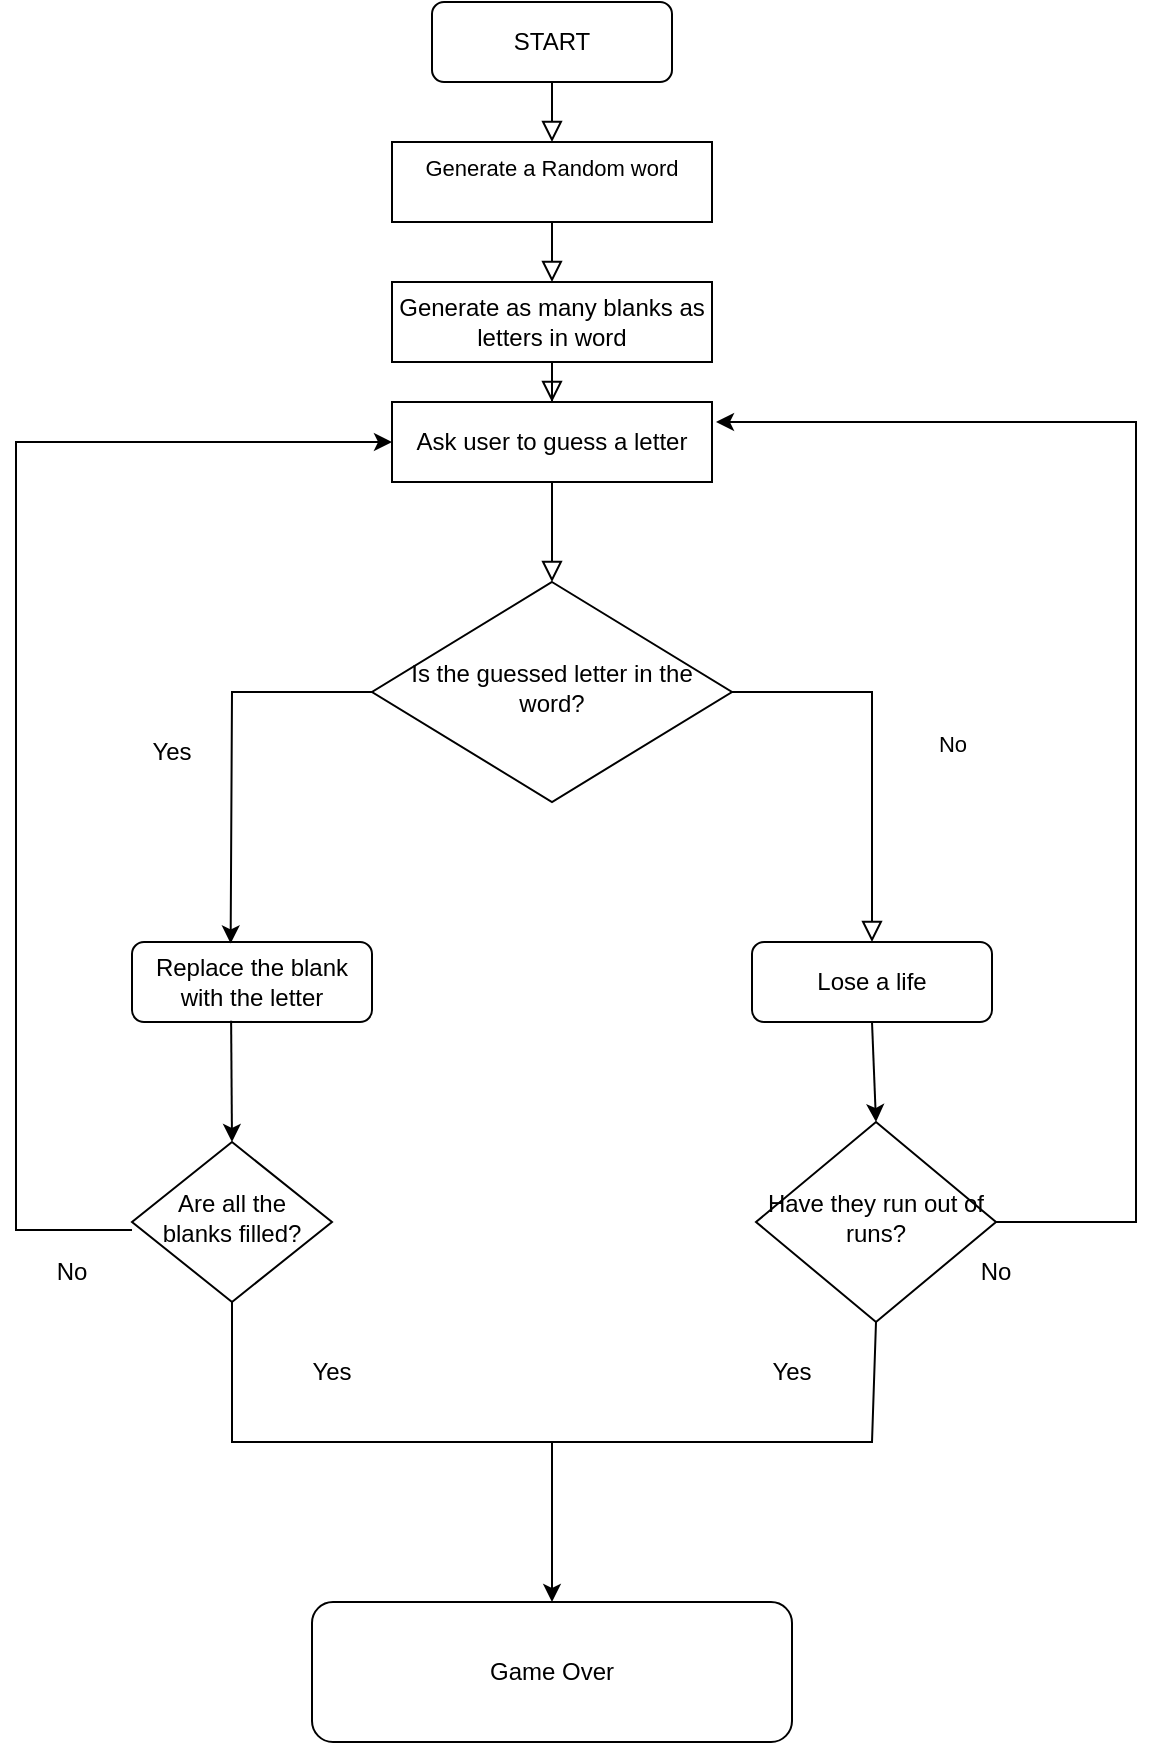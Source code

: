 <mxfile version="23.1.5" type="github">
  <diagram id="C5RBs43oDa-KdzZeNtuy" name="Page-1">
    <mxGraphModel dx="1542" dy="875" grid="1" gridSize="10" guides="1" tooltips="1" connect="1" arrows="1" fold="1" page="1" pageScale="1" pageWidth="827" pageHeight="1169" math="0" shadow="0">
      <root>
        <mxCell id="WIyWlLk6GJQsqaUBKTNV-0" />
        <mxCell id="WIyWlLk6GJQsqaUBKTNV-1" parent="WIyWlLk6GJQsqaUBKTNV-0" />
        <mxCell id="WIyWlLk6GJQsqaUBKTNV-2" value="" style="rounded=0;html=1;jettySize=auto;orthogonalLoop=1;fontSize=11;endArrow=block;endFill=0;endSize=8;strokeWidth=1;shadow=0;labelBackgroundColor=none;edgeStyle=orthogonalEdgeStyle;" parent="WIyWlLk6GJQsqaUBKTNV-1" source="B5O7fXe-rsYfKUCK5HBU-0" target="WIyWlLk6GJQsqaUBKTNV-6" edge="1">
          <mxGeometry relative="1" as="geometry" />
        </mxCell>
        <mxCell id="WIyWlLk6GJQsqaUBKTNV-3" value="START" style="rounded=1;whiteSpace=wrap;html=1;fontSize=12;glass=0;strokeWidth=1;shadow=0;" parent="WIyWlLk6GJQsqaUBKTNV-1" vertex="1">
          <mxGeometry x="328" y="80" width="120" height="40" as="geometry" />
        </mxCell>
        <mxCell id="WIyWlLk6GJQsqaUBKTNV-5" value="No" style="edgeStyle=orthogonalEdgeStyle;rounded=0;html=1;jettySize=auto;orthogonalLoop=1;fontSize=11;endArrow=block;endFill=0;endSize=8;strokeWidth=1;shadow=0;labelBackgroundColor=none;" parent="WIyWlLk6GJQsqaUBKTNV-1" source="WIyWlLk6GJQsqaUBKTNV-6" target="WIyWlLk6GJQsqaUBKTNV-7" edge="1">
          <mxGeometry x="-0.023" y="40" relative="1" as="geometry">
            <mxPoint as="offset" />
          </mxGeometry>
        </mxCell>
        <mxCell id="WIyWlLk6GJQsqaUBKTNV-6" value="Is the guessed letter in the word?" style="rhombus;whiteSpace=wrap;html=1;shadow=0;fontFamily=Helvetica;fontSize=12;align=center;strokeWidth=1;spacing=6;spacingTop=-4;" parent="WIyWlLk6GJQsqaUBKTNV-1" vertex="1">
          <mxGeometry x="298" y="370" width="180" height="110" as="geometry" />
        </mxCell>
        <mxCell id="WIyWlLk6GJQsqaUBKTNV-7" value="Lose a life" style="rounded=1;whiteSpace=wrap;html=1;fontSize=12;glass=0;strokeWidth=1;shadow=0;" parent="WIyWlLk6GJQsqaUBKTNV-1" vertex="1">
          <mxGeometry x="488" y="550" width="120" height="40" as="geometry" />
        </mxCell>
        <mxCell id="WIyWlLk6GJQsqaUBKTNV-10" value="Are all the blanks filled?" style="rhombus;whiteSpace=wrap;html=1;shadow=0;fontFamily=Helvetica;fontSize=12;align=center;strokeWidth=1;spacing=6;spacingTop=-4;" parent="WIyWlLk6GJQsqaUBKTNV-1" vertex="1">
          <mxGeometry x="178" y="650" width="100" height="80" as="geometry" />
        </mxCell>
        <mxCell id="WIyWlLk6GJQsqaUBKTNV-11" value="Game Over" style="rounded=1;whiteSpace=wrap;html=1;fontSize=12;glass=0;strokeWidth=1;shadow=0;" parent="WIyWlLk6GJQsqaUBKTNV-1" vertex="1">
          <mxGeometry x="268" y="880" width="240" height="70" as="geometry" />
        </mxCell>
        <mxCell id="WIyWlLk6GJQsqaUBKTNV-12" value="Replace the blank with the letter" style="rounded=1;whiteSpace=wrap;html=1;fontSize=12;glass=0;strokeWidth=1;shadow=0;" parent="WIyWlLk6GJQsqaUBKTNV-1" vertex="1">
          <mxGeometry x="178" y="550" width="120" height="40" as="geometry" />
        </mxCell>
        <mxCell id="B5O7fXe-rsYfKUCK5HBU-1" value="" style="rounded=0;html=1;jettySize=auto;orthogonalLoop=1;fontSize=11;endArrow=block;endFill=0;endSize=8;strokeWidth=1;shadow=0;labelBackgroundColor=none;edgeStyle=orthogonalEdgeStyle;" edge="1" parent="WIyWlLk6GJQsqaUBKTNV-1" source="B5O7fXe-rsYfKUCK5HBU-4" target="B5O7fXe-rsYfKUCK5HBU-0">
          <mxGeometry relative="1" as="geometry">
            <mxPoint x="368" y="120" as="sourcePoint" />
            <mxPoint x="368" y="210" as="targetPoint" />
          </mxGeometry>
        </mxCell>
        <mxCell id="B5O7fXe-rsYfKUCK5HBU-0" value="Ask user to guess a letter" style="rounded=0;whiteSpace=wrap;html=1;" vertex="1" parent="WIyWlLk6GJQsqaUBKTNV-1">
          <mxGeometry x="308" y="280" width="160" height="40" as="geometry" />
        </mxCell>
        <mxCell id="B5O7fXe-rsYfKUCK5HBU-5" value="" style="rounded=0;html=1;jettySize=auto;orthogonalLoop=1;fontSize=11;endArrow=block;endFill=0;endSize=8;strokeWidth=1;shadow=0;labelBackgroundColor=none;edgeStyle=orthogonalEdgeStyle;" edge="1" parent="WIyWlLk6GJQsqaUBKTNV-1" source="B5O7fXe-rsYfKUCK5HBU-3" target="B5O7fXe-rsYfKUCK5HBU-4">
          <mxGeometry relative="1" as="geometry">
            <mxPoint x="368" y="120" as="sourcePoint" />
            <mxPoint x="368" y="280" as="targetPoint" />
          </mxGeometry>
        </mxCell>
        <mxCell id="B5O7fXe-rsYfKUCK5HBU-4" value="Generate as many blanks as letters in word" style="rounded=0;whiteSpace=wrap;html=1;" vertex="1" parent="WIyWlLk6GJQsqaUBKTNV-1">
          <mxGeometry x="308" y="220" width="160" height="40" as="geometry" />
        </mxCell>
        <mxCell id="B5O7fXe-rsYfKUCK5HBU-11" value="" style="endArrow=classic;html=1;rounded=0;exitX=0;exitY=0.5;exitDx=0;exitDy=0;entryX=0.411;entryY=0.018;entryDx=0;entryDy=0;entryPerimeter=0;" edge="1" parent="WIyWlLk6GJQsqaUBKTNV-1" source="WIyWlLk6GJQsqaUBKTNV-6" target="WIyWlLk6GJQsqaUBKTNV-12">
          <mxGeometry width="50" height="50" relative="1" as="geometry">
            <mxPoint x="508" y="440" as="sourcePoint" />
            <mxPoint x="558" y="390" as="targetPoint" />
            <Array as="points">
              <mxPoint x="228" y="425" />
            </Array>
          </mxGeometry>
        </mxCell>
        <mxCell id="B5O7fXe-rsYfKUCK5HBU-13" value="Yes" style="text;html=1;align=center;verticalAlign=middle;whiteSpace=wrap;rounded=0;" vertex="1" parent="WIyWlLk6GJQsqaUBKTNV-1">
          <mxGeometry x="248" y="760" width="60" height="10" as="geometry" />
        </mxCell>
        <mxCell id="B5O7fXe-rsYfKUCK5HBU-14" value="Have they run out of runs?" style="rhombus;whiteSpace=wrap;html=1;shadow=0;fontFamily=Helvetica;fontSize=12;align=center;strokeWidth=1;spacing=6;spacingTop=-4;" vertex="1" parent="WIyWlLk6GJQsqaUBKTNV-1">
          <mxGeometry x="490" y="640" width="120" height="100" as="geometry" />
        </mxCell>
        <mxCell id="B5O7fXe-rsYfKUCK5HBU-15" value="" style="endArrow=classic;html=1;rounded=0;exitX=0.413;exitY=0.984;exitDx=0;exitDy=0;exitPerimeter=0;entryX=0.5;entryY=0;entryDx=0;entryDy=0;" edge="1" parent="WIyWlLk6GJQsqaUBKTNV-1" source="WIyWlLk6GJQsqaUBKTNV-12">
          <mxGeometry width="50" height="50" relative="1" as="geometry">
            <mxPoint x="229.96" y="590.24" as="sourcePoint" />
            <mxPoint x="228" y="650.0" as="targetPoint" />
          </mxGeometry>
        </mxCell>
        <mxCell id="B5O7fXe-rsYfKUCK5HBU-16" value="Yes" style="text;html=1;align=center;verticalAlign=middle;whiteSpace=wrap;rounded=0;" vertex="1" parent="WIyWlLk6GJQsqaUBKTNV-1">
          <mxGeometry x="168" y="450" width="60" height="10" as="geometry" />
        </mxCell>
        <mxCell id="B5O7fXe-rsYfKUCK5HBU-17" value="Yes" style="text;html=1;align=center;verticalAlign=middle;whiteSpace=wrap;rounded=0;" vertex="1" parent="WIyWlLk6GJQsqaUBKTNV-1">
          <mxGeometry x="478" y="760" width="60" height="10" as="geometry" />
        </mxCell>
        <mxCell id="B5O7fXe-rsYfKUCK5HBU-20" value="" style="endArrow=none;html=1;rounded=0;entryX=0.5;entryY=1;entryDx=0;entryDy=0;" edge="1" parent="WIyWlLk6GJQsqaUBKTNV-1" target="B5O7fXe-rsYfKUCK5HBU-14">
          <mxGeometry width="50" height="50" relative="1" as="geometry">
            <mxPoint x="388" y="800" as="sourcePoint" />
            <mxPoint x="358" y="610" as="targetPoint" />
            <Array as="points">
              <mxPoint x="548" y="800" />
            </Array>
          </mxGeometry>
        </mxCell>
        <mxCell id="B5O7fXe-rsYfKUCK5HBU-21" value="" style="endArrow=none;html=1;rounded=0;exitX=0.5;exitY=1;exitDx=0;exitDy=0;" edge="1" parent="WIyWlLk6GJQsqaUBKTNV-1" source="WIyWlLk6GJQsqaUBKTNV-10">
          <mxGeometry width="50" height="50" relative="1" as="geometry">
            <mxPoint x="308" y="660" as="sourcePoint" />
            <mxPoint x="388" y="800" as="targetPoint" />
            <Array as="points">
              <mxPoint x="228" y="800" />
            </Array>
          </mxGeometry>
        </mxCell>
        <mxCell id="B5O7fXe-rsYfKUCK5HBU-22" value="" style="endArrow=classic;html=1;rounded=0;entryX=0.5;entryY=0;entryDx=0;entryDy=0;" edge="1" parent="WIyWlLk6GJQsqaUBKTNV-1" target="WIyWlLk6GJQsqaUBKTNV-11">
          <mxGeometry width="50" height="50" relative="1" as="geometry">
            <mxPoint x="388" y="800" as="sourcePoint" />
            <mxPoint x="248" y="590" as="targetPoint" />
          </mxGeometry>
        </mxCell>
        <mxCell id="B5O7fXe-rsYfKUCK5HBU-23" value="" style="rounded=0;html=1;jettySize=auto;orthogonalLoop=1;fontSize=11;endArrow=block;endFill=0;endSize=8;strokeWidth=1;shadow=0;labelBackgroundColor=none;edgeStyle=orthogonalEdgeStyle;" edge="1" parent="WIyWlLk6GJQsqaUBKTNV-1" source="WIyWlLk6GJQsqaUBKTNV-3" target="B5O7fXe-rsYfKUCK5HBU-3">
          <mxGeometry relative="1" as="geometry">
            <mxPoint x="368" y="120" as="sourcePoint" />
            <mxPoint x="388" y="220" as="targetPoint" />
          </mxGeometry>
        </mxCell>
        <mxCell id="B5O7fXe-rsYfKUCK5HBU-3" value="&#xa;&lt;span style=&quot;color: rgb(0, 0, 0); font-family: Helvetica; font-size: 11px; font-style: normal; font-variant-ligatures: normal; font-variant-caps: normal; font-weight: 400; letter-spacing: normal; orphans: 2; text-align: center; text-indent: 0px; text-transform: none; widows: 2; word-spacing: 0px; -webkit-text-stroke-width: 0px; background-color: rgb(255, 255, 255); text-decoration-thickness: initial; text-decoration-style: initial; text-decoration-color: initial; float: none; display: inline !important;&quot;&gt;Generate a Random word&lt;/span&gt;&#xa;&#xa;" style="rounded=0;whiteSpace=wrap;html=1;" vertex="1" parent="WIyWlLk6GJQsqaUBKTNV-1">
          <mxGeometry x="308" y="150" width="160" height="40" as="geometry" />
        </mxCell>
        <mxCell id="B5O7fXe-rsYfKUCK5HBU-25" value="" style="endArrow=classic;html=1;rounded=0;exitX=0.5;exitY=1;exitDx=0;exitDy=0;entryX=0.5;entryY=0;entryDx=0;entryDy=0;" edge="1" parent="WIyWlLk6GJQsqaUBKTNV-1" source="WIyWlLk6GJQsqaUBKTNV-7" target="B5O7fXe-rsYfKUCK5HBU-14">
          <mxGeometry width="50" height="50" relative="1" as="geometry">
            <mxPoint x="290" y="660" as="sourcePoint" />
            <mxPoint x="340" y="610" as="targetPoint" />
          </mxGeometry>
        </mxCell>
        <mxCell id="B5O7fXe-rsYfKUCK5HBU-26" value="" style="endArrow=classic;html=1;rounded=0;exitX=0;exitY=0.5;exitDx=0;exitDy=0;entryX=0;entryY=0.5;entryDx=0;entryDy=0;" edge="1" parent="WIyWlLk6GJQsqaUBKTNV-1" target="B5O7fXe-rsYfKUCK5HBU-0">
          <mxGeometry width="50" height="50" relative="1" as="geometry">
            <mxPoint x="178" y="694" as="sourcePoint" />
            <mxPoint x="300" y="430" as="targetPoint" />
            <Array as="points">
              <mxPoint x="120" y="694" />
              <mxPoint x="120" y="300" />
            </Array>
          </mxGeometry>
        </mxCell>
        <mxCell id="B5O7fXe-rsYfKUCK5HBU-28" value="No" style="text;html=1;align=center;verticalAlign=middle;whiteSpace=wrap;rounded=0;" vertex="1" parent="WIyWlLk6GJQsqaUBKTNV-1">
          <mxGeometry x="118" y="700" width="60" height="30" as="geometry" />
        </mxCell>
        <mxCell id="B5O7fXe-rsYfKUCK5HBU-29" value="No" style="text;html=1;align=center;verticalAlign=middle;whiteSpace=wrap;rounded=0;" vertex="1" parent="WIyWlLk6GJQsqaUBKTNV-1">
          <mxGeometry x="580" y="700" width="60" height="30" as="geometry" />
        </mxCell>
        <mxCell id="B5O7fXe-rsYfKUCK5HBU-30" value="" style="endArrow=classic;html=1;rounded=0;exitX=1;exitY=0.5;exitDx=0;exitDy=0;" edge="1" parent="WIyWlLk6GJQsqaUBKTNV-1" source="B5O7fXe-rsYfKUCK5HBU-14">
          <mxGeometry width="50" height="50" relative="1" as="geometry">
            <mxPoint x="130" y="550" as="sourcePoint" />
            <mxPoint x="470" y="290" as="targetPoint" />
            <Array as="points">
              <mxPoint x="680" y="690" />
              <mxPoint x="680" y="290" />
            </Array>
          </mxGeometry>
        </mxCell>
      </root>
    </mxGraphModel>
  </diagram>
</mxfile>

